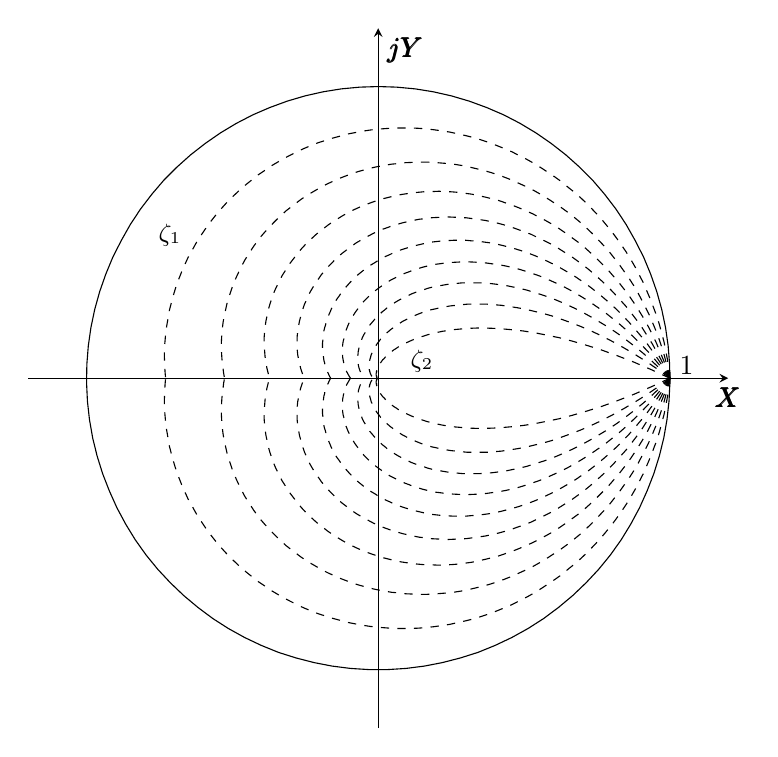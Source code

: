 % This file was created by matlab2tikz.
%
%The latest updates can be retrieved from
%  http://www.mathworks.com/matlabcentral/fileexchange/22022-matlab2tikz-matlab2tikz
%where you can also make suggestions and rate matlab2tikz.
%
\begin{tikzpicture}

\begin{axis}[%
  axis lines=center,
  width=3.5in,
  height=3.5in,
  scale only axis,
  xmin=-1.2,
  xmax=1.2,
  ymin=-1.2,
  ymax=1.2,
  xtick={1},
  ytick=\empty,
  %xticklabels={},
  xticklabel style={anchor=south west},
  x label style={anchor=north},
  xlabel={$\pmb{X}$},
  ylabel={$\pmb{jY}$}
]
\addplot [color=black, forget plot]
  table[row sep=crcr]{%
0	1\\
0.063	0.998\\
0.127	0.992\\
0.189	0.982\\
0.251	0.968\\
0.312	0.95\\
0.372	0.928\\
0.43	0.903\\
0.486	0.874\\
0.541	0.841\\
0.593	0.805\\
0.643	0.766\\
0.69	0.724\\
0.735	0.679\\
0.776	0.631\\
0.815	0.58\\
0.85	0.527\\
0.881	0.472\\
0.91	0.415\\
0.934	0.357\\
0.955	0.297\\
0.972	0.236\\
0.985	0.174\\
0.994	0.111\\
0.999	0.048\\
1.0	-0.016\\
0.997	-0.079\\
0.99	-0.142\\
0.979	-0.205\\
0.964	-0.266\\
0.945	-0.327\\
0.922	-0.386\\
0.896	-0.444\\
0.866	-0.5\\
0.833	-0.554\\
0.796	-0.606\\
0.756	-0.655\\
0.713	-0.701\\
0.667	-0.745\\
0.618	-0.786\\
0.567	-0.824\\
0.514	-0.858\\
0.458	-0.889\\
0.401	-0.916\\
0.342	-0.94\\
0.282	-0.959\\
0.22	-0.975\\
0.158	-0.987\\
0.095	-0.995\\
0.032	-0.999\\
-0.032	-0.999\\
-0.095	-0.995\\
-0.158	-0.987\\
-0.22	-0.975\\
-0.282	-0.959\\
-0.342	-0.94\\
-0.401	-0.916\\
-0.458	-0.889\\
-0.514	-0.858\\
-0.567	-0.824\\
-0.618	-0.786\\
-0.667	-0.745\\
-0.713	-0.701\\
-0.756	-0.655\\
-0.796	-0.606\\
-0.833	-0.554\\
-0.866	-0.5\\
-0.896	-0.444\\
-0.922	-0.386\\
-0.945	-0.327\\
-0.964	-0.266\\
-0.979	-0.205\\
-0.99	-0.142\\
-0.997	-0.079\\
-1.0	-0.016\\
-0.999	0.048\\
-0.994	0.111\\
-0.985	0.174\\
-0.972	0.236\\
-0.955	0.297\\
-0.934	0.357\\
-0.91	0.415\\
-0.881	0.472\\
-0.85	0.527\\
-0.815	0.58\\
-0.776	0.631\\
-0.735	0.679\\
-0.69	0.724\\
-0.643	0.766\\
-0.593	0.805\\
-0.541	0.841\\
-0.486	0.874\\
-0.43	0.903\\
-0.372	0.928\\
-0.312	0.95\\
-0.251	0.968\\
-0.189	0.982\\
-0.127	0.992\\
-0.063	0.998\\
-2.449e-16	1\\
};
\addplot [color=black, dashed, forget plot]
  table[row sep=crcr]{%
1	0\\
0.996	0.031\\
0.992	0.062\\
0.986	0.093\\
0.98	0.124\\
0.972	0.154\\
0.964	0.184\\
0.955	0.213\\
0.944	0.242\\
0.933	0.271\\
0.921	0.299\\
0.909	0.327\\
0.895	0.354\\
0.881	0.381\\
0.866	0.407\\
0.85	0.433\\
0.833	0.458\\
0.816	0.482\\
0.798	0.506\\
0.779	0.529\\
0.76	0.552\\
0.739	0.574\\
0.719	0.595\\
0.698	0.615\\
0.676	0.635\\
0.653	0.653\\
0.631	0.672\\
0.607	0.689\\
0.583	0.705\\
0.559	0.721\\
0.535	0.736\\
0.51	0.75\\
0.484	0.763\\
0.459	0.776\\
0.433	0.787\\
0.406	0.798\\
0.38	0.808\\
0.353	0.817\\
0.327	0.825\\
0.299	0.832\\
0.272	0.838\\
0.245	0.844\\
0.218	0.848\\
0.19	0.852\\
0.163	0.855\\
0.136	0.857\\
0.108	0.858\\
0.081	0.858\\
0.054	0.858\\
0.027	0.856\\
5.229e-17	0.854\\
-0.027	0.851\\
-0.053	0.847\\
-0.08	0.842\\
-0.106	0.837\\
-0.131	0.83\\
-0.157	0.823\\
-0.182	0.815\\
-0.207	0.807\\
-0.232	0.797\\
-0.256	0.787\\
-0.279	0.776\\
-0.303	0.764\\
-0.326	0.752\\
-0.348	0.739\\
-0.37	0.726\\
-0.391	0.711\\
-0.412	0.697\\
-0.432	0.681\\
-0.452	0.665\\
-0.471	0.649\\
-0.49	0.631\\
-0.508	0.614\\
-0.525	0.596\\
-0.542	0.577\\
-0.558	0.558\\
-0.573	0.539\\
-0.588	0.519\\
-0.602	0.498\\
-0.616	0.478\\
-0.628	0.457\\
-0.64	0.435\\
-0.652	0.414\\
-0.662	0.392\\
-0.672	0.37\\
-0.681	0.347\\
-0.69	0.325\\
-0.697	0.302\\
-0.704	0.279\\
-0.71	0.256\\
-0.716	0.233\\
-0.72	0.209\\
-0.724	0.186\\
-0.728	0.163\\
-0.73	0.139\\
-0.732	0.116\\
-0.733	0.093\\
-0.733	0.069\\
-0.732	0.046\\
-0.731	0.023\\
-0.729	8.931e-17\\
};
\addplot [color=black, dashed, forget plot]
  table[row sep=crcr]{%
1	-0\\
0.996	-0.031\\
0.992	-0.062\\
0.986	-0.093\\
0.98	-0.124\\
0.972	-0.154\\
0.964	-0.184\\
0.955	-0.213\\
0.944	-0.242\\
0.933	-0.271\\
0.921	-0.299\\
0.909	-0.327\\
0.895	-0.354\\
0.881	-0.381\\
0.866	-0.407\\
0.85	-0.433\\
0.833	-0.458\\
0.816	-0.482\\
0.798	-0.506\\
0.779	-0.529\\
0.76	-0.552\\
0.739	-0.574\\
0.719	-0.595\\
0.698	-0.615\\
0.676	-0.635\\
0.653	-0.653\\
0.631	-0.672\\
0.607	-0.689\\
0.583	-0.705\\
0.559	-0.721\\
0.535	-0.736\\
0.51	-0.75\\
0.484	-0.763\\
0.459	-0.776\\
0.433	-0.787\\
0.406	-0.798\\
0.38	-0.808\\
0.353	-0.817\\
0.327	-0.825\\
0.299	-0.832\\
0.272	-0.838\\
0.245	-0.844\\
0.218	-0.848\\
0.19	-0.852\\
0.163	-0.855\\
0.136	-0.857\\
0.108	-0.858\\
0.081	-0.858\\
0.054	-0.858\\
0.027	-0.856\\
5.229e-17	-0.854\\
-0.027	-0.851\\
-0.053	-0.847\\
-0.08	-0.842\\
-0.106	-0.837\\
-0.131	-0.83\\
-0.157	-0.823\\
-0.182	-0.815\\
-0.207	-0.807\\
-0.232	-0.797\\
-0.256	-0.787\\
-0.279	-0.776\\
-0.303	-0.764\\
-0.326	-0.752\\
-0.348	-0.739\\
-0.37	-0.726\\
-0.391	-0.711\\
-0.412	-0.697\\
-0.432	-0.681\\
-0.452	-0.665\\
-0.471	-0.649\\
-0.49	-0.631\\
-0.508	-0.614\\
-0.525	-0.596\\
-0.542	-0.577\\
-0.558	-0.558\\
-0.573	-0.539\\
-0.588	-0.519\\
-0.602	-0.498\\
-0.616	-0.478\\
-0.628	-0.457\\
-0.64	-0.435\\
-0.652	-0.414\\
-0.662	-0.392\\
-0.672	-0.37\\
-0.681	-0.347\\
-0.69	-0.325\\
-0.697	-0.302\\
-0.704	-0.279\\
-0.71	-0.256\\
-0.716	-0.233\\
-0.72	-0.209\\
-0.724	-0.186\\
-0.728	-0.163\\
-0.73	-0.139\\
-0.732	-0.116\\
-0.733	-0.093\\
-0.733	-0.069\\
-0.732	-0.046\\
-0.731	-0.023\\
-0.729	-8.931e-17\\
};
\addplot [color=black, dashed, forget plot]
  table[row sep=crcr]{%
1	0\\
0.993	0.031\\
0.985	0.062\\
0.977	0.092\\
0.967	0.122\\
0.957	0.151\\
0.945	0.18\\
0.933	0.209\\
0.92	0.236\\
0.906	0.263\\
0.892	0.29\\
0.877	0.316\\
0.861	0.341\\
0.844	0.365\\
0.827	0.389\\
0.809	0.412\\
0.791	0.435\\
0.772	0.456\\
0.752	0.477\\
0.732	0.498\\
0.712	0.517\\
0.691	0.536\\
0.669	0.554\\
0.647	0.571\\
0.625	0.587\\
0.602	0.602\\
0.579	0.617\\
0.556	0.631\\
0.533	0.644\\
0.509	0.656\\
0.485	0.667\\
0.461	0.678\\
0.436	0.688\\
0.412	0.697\\
0.387	0.705\\
0.363	0.712\\
0.338	0.718\\
0.313	0.724\\
0.289	0.729\\
0.264	0.733\\
0.239	0.736\\
0.214	0.738\\
0.19	0.74\\
0.166	0.741\\
0.141	0.741\\
0.117	0.74\\
0.093	0.739\\
0.07	0.736\\
0.046	0.734\\
0.023	0.73\\
4.444e-17	0.726\\
-0.023	0.721\\
-0.045	0.715\\
-0.067	0.709\\
-0.089	0.702\\
-0.11	0.694\\
-0.131	0.686\\
-0.151	0.677\\
-0.171	0.668\\
-0.191	0.658\\
-0.21	0.647\\
-0.229	0.636\\
-0.247	0.625\\
-0.265	0.613\\
-0.282	0.6\\
-0.299	0.587\\
-0.316	0.574\\
-0.331	0.56\\
-0.346	0.546\\
-0.361	0.531\\
-0.375	0.516\\
-0.389	0.501\\
-0.402	0.486\\
-0.414	0.47\\
-0.426	0.454\\
-0.437	0.437\\
-0.448	0.42\\
-0.458	0.404\\
-0.467	0.387\\
-0.476	0.369\\
-0.484	0.352\\
-0.492	0.334\\
-0.499	0.317\\
-0.505	0.299\\
-0.511	0.281\\
-0.517	0.263\\
-0.521	0.245\\
-0.525	0.227\\
-0.529	0.209\\
-0.532	0.191\\
-0.534	0.174\\
-0.536	0.156\\
-0.537	0.138\\
-0.538	0.12\\
-0.538	0.103\\
-0.537	0.085\\
-0.536	0.068\\
-0.534	0.051\\
-0.532	0.033\\
-0.53	0.017\\
-0.527	6.449e-17\\
};
\addplot [color=black, dashed, forget plot]
  table[row sep=crcr]{%
1	-0\\
0.993	-0.031\\
0.985	-0.062\\
0.977	-0.092\\
0.967	-0.122\\
0.957	-0.151\\
0.945	-0.18\\
0.933	-0.209\\
0.92	-0.236\\
0.906	-0.263\\
0.892	-0.29\\
0.877	-0.316\\
0.861	-0.341\\
0.844	-0.365\\
0.827	-0.389\\
0.809	-0.412\\
0.791	-0.435\\
0.772	-0.456\\
0.752	-0.477\\
0.732	-0.498\\
0.712	-0.517\\
0.691	-0.536\\
0.669	-0.554\\
0.647	-0.571\\
0.625	-0.587\\
0.602	-0.602\\
0.579	-0.617\\
0.556	-0.631\\
0.533	-0.644\\
0.509	-0.656\\
0.485	-0.667\\
0.461	-0.678\\
0.436	-0.688\\
0.412	-0.697\\
0.387	-0.705\\
0.363	-0.712\\
0.338	-0.718\\
0.313	-0.724\\
0.289	-0.729\\
0.264	-0.733\\
0.239	-0.736\\
0.214	-0.738\\
0.19	-0.74\\
0.166	-0.741\\
0.141	-0.741\\
0.117	-0.74\\
0.093	-0.739\\
0.07	-0.736\\
0.046	-0.734\\
0.023	-0.73\\
4.444e-17	-0.726\\
-0.023	-0.721\\
-0.045	-0.715\\
-0.067	-0.709\\
-0.089	-0.702\\
-0.11	-0.694\\
-0.131	-0.686\\
-0.151	-0.677\\
-0.171	-0.668\\
-0.191	-0.658\\
-0.21	-0.647\\
-0.229	-0.636\\
-0.247	-0.625\\
-0.265	-0.613\\
-0.282	-0.6\\
-0.299	-0.587\\
-0.316	-0.574\\
-0.331	-0.56\\
-0.346	-0.546\\
-0.361	-0.531\\
-0.375	-0.516\\
-0.389	-0.501\\
-0.402	-0.486\\
-0.414	-0.47\\
-0.426	-0.454\\
-0.437	-0.437\\
-0.448	-0.42\\
-0.458	-0.404\\
-0.467	-0.387\\
-0.476	-0.369\\
-0.484	-0.352\\
-0.492	-0.334\\
-0.499	-0.317\\
-0.505	-0.299\\
-0.511	-0.281\\
-0.517	-0.263\\
-0.521	-0.245\\
-0.525	-0.227\\
-0.529	-0.209\\
-0.532	-0.191\\
-0.534	-0.174\\
-0.536	-0.156\\
-0.537	-0.138\\
-0.538	-0.12\\
-0.538	-0.103\\
-0.537	-0.085\\
-0.536	-0.068\\
-0.534	-0.051\\
-0.532	-0.033\\
-0.53	-0.017\\
-0.527	-6.449e-17\\
};
\addplot [color=black, dashed, forget plot]
  table[row sep=crcr]{%
1	0\\
0.99	0.031\\
0.978	0.062\\
0.966	0.091\\
0.954	0.12\\
0.94	0.149\\
0.926	0.177\\
0.911	0.204\\
0.895	0.23\\
0.879	0.255\\
0.862	0.28\\
0.844	0.304\\
0.826	0.327\\
0.807	0.349\\
0.788	0.371\\
0.768	0.391\\
0.748	0.411\\
0.728	0.43\\
0.707	0.449\\
0.686	0.466\\
0.664	0.482\\
0.642	0.498\\
0.62	0.513\\
0.598	0.527\\
0.575	0.54\\
0.552	0.552\\
0.529	0.564\\
0.506	0.574\\
0.483	0.584\\
0.46	0.593\\
0.437	0.601\\
0.414	0.609\\
0.391	0.615\\
0.367	0.621\\
0.344	0.626\\
0.321	0.631\\
0.298	0.634\\
0.276	0.637\\
0.253	0.639\\
0.23	0.64\\
0.208	0.641\\
0.186	0.64\\
0.164	0.64\\
0.143	0.638\\
0.121	0.636\\
0.1	0.633\\
0.08	0.63\\
0.059	0.626\\
0.039	0.621\\
0.019	0.616\\
3.736e-17	0.61\\
-0.019	0.604\\
-0.038	0.597\\
-0.056	0.59\\
-0.074	0.582\\
-0.091	0.574\\
-0.108	0.565\\
-0.124	0.556\\
-0.14	0.546\\
-0.156	0.536\\
-0.171	0.526\\
-0.185	0.515\\
-0.2	0.504\\
-0.213	0.493\\
-0.226	0.481\\
-0.239	0.469\\
-0.251	0.457\\
-0.263	0.444\\
-0.274	0.431\\
-0.284	0.418\\
-0.294	0.405\\
-0.304	0.392\\
-0.313	0.378\\
-0.321	0.365\\
-0.33	0.351\\
-0.337	0.337\\
-0.344	0.323\\
-0.351	0.309\\
-0.357	0.295\\
-0.362	0.281\\
-0.367	0.267\\
-0.372	0.252\\
-0.376	0.238\\
-0.379	0.224\\
-0.382	0.21\\
-0.385	0.196\\
-0.387	0.182\\
-0.389	0.168\\
-0.39	0.154\\
-0.391	0.141\\
-0.391	0.127\\
-0.391	0.114\\
-0.39	0.1\\
-0.389	0.087\\
-0.388	0.074\\
-0.386	0.061\\
-0.384	0.049\\
-0.382	0.036\\
-0.379	0.024\\
-0.376	0.012\\
-0.372	4.56e-17\\
};
\addplot [color=black, dashed, forget plot]
  table[row sep=crcr]{%
1	-0\\
0.99	-0.031\\
0.978	-0.062\\
0.966	-0.091\\
0.954	-0.12\\
0.94	-0.149\\
0.926	-0.177\\
0.911	-0.204\\
0.895	-0.23\\
0.879	-0.255\\
0.862	-0.28\\
0.844	-0.304\\
0.826	-0.327\\
0.807	-0.349\\
0.788	-0.371\\
0.768	-0.391\\
0.748	-0.411\\
0.728	-0.43\\
0.707	-0.449\\
0.686	-0.466\\
0.664	-0.482\\
0.642	-0.498\\
0.62	-0.513\\
0.598	-0.527\\
0.575	-0.54\\
0.552	-0.552\\
0.529	-0.564\\
0.506	-0.574\\
0.483	-0.584\\
0.46	-0.593\\
0.437	-0.601\\
0.414	-0.609\\
0.391	-0.615\\
0.367	-0.621\\
0.344	-0.626\\
0.321	-0.631\\
0.298	-0.634\\
0.276	-0.637\\
0.253	-0.639\\
0.23	-0.64\\
0.208	-0.641\\
0.186	-0.64\\
0.164	-0.64\\
0.143	-0.638\\
0.121	-0.636\\
0.1	-0.633\\
0.08	-0.63\\
0.059	-0.626\\
0.039	-0.621\\
0.019	-0.616\\
3.736e-17	-0.61\\
-0.019	-0.604\\
-0.038	-0.597\\
-0.056	-0.59\\
-0.074	-0.582\\
-0.091	-0.574\\
-0.108	-0.565\\
-0.124	-0.556\\
-0.14	-0.546\\
-0.156	-0.536\\
-0.171	-0.526\\
-0.185	-0.515\\
-0.2	-0.504\\
-0.213	-0.493\\
-0.226	-0.481\\
-0.239	-0.469\\
-0.251	-0.457\\
-0.263	-0.444\\
-0.274	-0.431\\
-0.284	-0.418\\
-0.294	-0.405\\
-0.304	-0.392\\
-0.313	-0.378\\
-0.321	-0.365\\
-0.33	-0.351\\
-0.337	-0.337\\
-0.344	-0.323\\
-0.351	-0.309\\
-0.357	-0.295\\
-0.362	-0.281\\
-0.367	-0.267\\
-0.372	-0.252\\
-0.376	-0.238\\
-0.379	-0.224\\
-0.382	-0.21\\
-0.385	-0.196\\
-0.387	-0.182\\
-0.389	-0.168\\
-0.39	-0.154\\
-0.391	-0.141\\
-0.391	-0.127\\
-0.391	-0.114\\
-0.39	-0.1\\
-0.389	-0.087\\
-0.388	-0.074\\
-0.386	-0.061\\
-0.384	-0.049\\
-0.382	-0.036\\
-0.379	-0.024\\
-0.376	-0.012\\
-0.372	-4.56e-17\\
};
\addplot [color=black, dashed, forget plot]
  table[row sep=crcr]{%
1	0\\
0.986	0.031\\
0.971	0.061\\
0.955	0.09\\
0.939	0.119\\
0.922	0.146\\
0.905	0.173\\
0.887	0.198\\
0.868	0.223\\
0.849	0.247\\
0.829	0.269\\
0.809	0.291\\
0.789	0.312\\
0.768	0.332\\
0.747	0.351\\
0.725	0.37\\
0.704	0.387\\
0.682	0.403\\
0.66	0.419\\
0.637	0.433\\
0.615	0.447\\
0.592	0.46\\
0.57	0.471\\
0.547	0.482\\
0.525	0.493\\
0.502	0.502\\
0.479	0.51\\
0.457	0.518\\
0.434	0.525\\
0.412	0.531\\
0.39	0.536\\
0.367	0.541\\
0.346	0.544\\
0.324	0.547\\
0.302	0.55\\
0.281	0.551\\
0.26	0.552\\
0.239	0.553\\
0.219	0.552\\
0.198	0.551\\
0.179	0.55\\
0.159	0.547\\
0.14	0.545\\
0.121	0.541\\
0.102	0.537\\
0.084	0.533\\
0.067	0.528\\
0.049	0.523\\
0.033	0.517\\
0.016	0.511\\
3.085e-17	0.504\\
-0.016	0.497\\
-0.031	0.489\\
-0.046	0.481\\
-0.06	0.473\\
-0.074	0.465\\
-0.087	0.456\\
-0.1	0.447\\
-0.112	0.437\\
-0.124	0.428\\
-0.136	0.418\\
-0.147	0.408\\
-0.157	0.397\\
-0.167	0.387\\
-0.177	0.376\\
-0.186	0.365\\
-0.195	0.355\\
-0.203	0.343\\
-0.211	0.332\\
-0.218	0.321\\
-0.225	0.31\\
-0.232	0.298\\
-0.238	0.287\\
-0.243	0.276\\
-0.248	0.264\\
-0.253	0.253\\
-0.257	0.241\\
-0.261	0.23\\
-0.264	0.219\\
-0.267	0.207\\
-0.27	0.196\\
-0.272	0.185\\
-0.274	0.174\\
-0.276	0.163\\
-0.277	0.152\\
-0.278	0.142\\
-0.278	0.131\\
-0.278	0.12\\
-0.278	0.11\\
-0.278	0.1\\
-0.277	0.09\\
-0.276	0.08\\
-0.274	0.07\\
-0.273	0.061\\
-0.271	0.052\\
-0.268	0.043\\
-0.266	0.034\\
-0.263	0.025\\
-0.26	0.016\\
-0.257	0.008\\
-0.254	3.108e-17\\
};
\addplot [color=black, dashed, forget plot]
  table[row sep=crcr]{%
1	-0\\
0.986	-0.031\\
0.971	-0.061\\
0.955	-0.09\\
0.939	-0.119\\
0.922	-0.146\\
0.905	-0.173\\
0.887	-0.198\\
0.868	-0.223\\
0.849	-0.247\\
0.829	-0.269\\
0.809	-0.291\\
0.789	-0.312\\
0.768	-0.332\\
0.747	-0.351\\
0.725	-0.37\\
0.704	-0.387\\
0.682	-0.403\\
0.66	-0.419\\
0.637	-0.433\\
0.615	-0.447\\
0.592	-0.46\\
0.57	-0.471\\
0.547	-0.482\\
0.525	-0.493\\
0.502	-0.502\\
0.479	-0.51\\
0.457	-0.518\\
0.434	-0.525\\
0.412	-0.531\\
0.39	-0.536\\
0.367	-0.541\\
0.346	-0.544\\
0.324	-0.547\\
0.302	-0.55\\
0.281	-0.551\\
0.26	-0.552\\
0.239	-0.553\\
0.219	-0.552\\
0.198	-0.551\\
0.179	-0.55\\
0.159	-0.547\\
0.14	-0.545\\
0.121	-0.541\\
0.102	-0.537\\
0.084	-0.533\\
0.067	-0.528\\
0.049	-0.523\\
0.033	-0.517\\
0.016	-0.511\\
3.085e-17	-0.504\\
-0.016	-0.497\\
-0.031	-0.489\\
-0.046	-0.481\\
-0.06	-0.473\\
-0.074	-0.465\\
-0.087	-0.456\\
-0.1	-0.447\\
-0.112	-0.437\\
-0.124	-0.428\\
-0.136	-0.418\\
-0.147	-0.408\\
-0.157	-0.397\\
-0.167	-0.387\\
-0.177	-0.376\\
-0.186	-0.365\\
-0.195	-0.355\\
-0.203	-0.343\\
-0.211	-0.332\\
-0.218	-0.321\\
-0.225	-0.31\\
-0.232	-0.298\\
-0.238	-0.287\\
-0.243	-0.276\\
-0.248	-0.264\\
-0.253	-0.253\\
-0.257	-0.241\\
-0.261	-0.23\\
-0.264	-0.219\\
-0.267	-0.207\\
-0.27	-0.196\\
-0.272	-0.185\\
-0.274	-0.174\\
-0.276	-0.163\\
-0.277	-0.152\\
-0.278	-0.142\\
-0.278	-0.131\\
-0.278	-0.12\\
-0.278	-0.11\\
-0.278	-0.1\\
-0.277	-0.09\\
-0.276	-0.08\\
-0.274	-0.07\\
-0.273	-0.061\\
-0.271	-0.052\\
-0.268	-0.043\\
-0.266	-0.034\\
-0.263	-0.025\\
-0.26	-0.016\\
-0.257	-0.008\\
-0.254	-3.108e-17\\
};
\addplot [color=black, dashed, forget plot]
  table[row sep=crcr]{%
1	0\\
0.982	0.031\\
0.962	0.061\\
0.943	0.089\\
0.923	0.117\\
0.902	0.143\\
0.881	0.168\\
0.86	0.192\\
0.838	0.215\\
0.816	0.237\\
0.793	0.258\\
0.771	0.277\\
0.748	0.296\\
0.725	0.314\\
0.702	0.33\\
0.679	0.346\\
0.656	0.36\\
0.632	0.374\\
0.609	0.387\\
0.586	0.398\\
0.563	0.409\\
0.54	0.419\\
0.517	0.428\\
0.494	0.436\\
0.472	0.443\\
0.449	0.449\\
0.427	0.455\\
0.405	0.46\\
0.384	0.464\\
0.362	0.467\\
0.341	0.47\\
0.32	0.471\\
0.3	0.473\\
0.28	0.473\\
0.26	0.473\\
0.241	0.472\\
0.222	0.471\\
0.203	0.469\\
0.185	0.467\\
0.167	0.464\\
0.15	0.46\\
0.133	0.456\\
0.116	0.452\\
0.1	0.447\\
0.084	0.442\\
0.069	0.437\\
0.054	0.431\\
0.04	0.424\\
0.026	0.418\\
0.013	0.411\\
2.472e-17	0.404\\
-0.012	0.396\\
-0.024	0.389\\
-0.036	0.381\\
-0.047	0.373\\
-0.058	0.364\\
-0.068	0.356\\
-0.078	0.347\\
-0.087	0.338\\
-0.096	0.329\\
-0.104	0.32\\
-0.112	0.311\\
-0.12	0.302\\
-0.127	0.293\\
-0.133	0.283\\
-0.14	0.274\\
-0.146	0.265\\
-0.151	0.255\\
-0.156	0.246\\
-0.161	0.237\\
-0.165	0.227\\
-0.169	0.218\\
-0.173	0.209\\
-0.176	0.2\\
-0.179	0.19\\
-0.181	0.181\\
-0.184	0.172\\
-0.186	0.164\\
-0.187	0.155\\
-0.189	0.146\\
-0.19	0.138\\
-0.19	0.129\\
-0.191	0.121\\
-0.191	0.113\\
-0.191	0.105\\
-0.191	0.097\\
-0.19	0.089\\
-0.189	0.082\\
-0.188	0.075\\
-0.187	0.067\\
-0.186	0.06\\
-0.184	0.054\\
-0.183	0.047\\
-0.181	0.04\\
-0.179	0.034\\
-0.176	0.028\\
-0.174	0.022\\
-0.171	0.016\\
-0.169	0.011\\
-0.166	0.005\\
-0.163	1.997e-17\\
};
\addplot [color=black, dashed, forget plot]
  table[row sep=crcr]{%
1	-0\\
0.982	-0.031\\
0.962	-0.061\\
0.943	-0.089\\
0.923	-0.117\\
0.902	-0.143\\
0.881	-0.168\\
0.86	-0.192\\
0.838	-0.215\\
0.816	-0.237\\
0.793	-0.258\\
0.771	-0.277\\
0.748	-0.296\\
0.725	-0.314\\
0.702	-0.33\\
0.679	-0.346\\
0.656	-0.36\\
0.632	-0.374\\
0.609	-0.387\\
0.586	-0.398\\
0.563	-0.409\\
0.54	-0.419\\
0.517	-0.428\\
0.494	-0.436\\
0.472	-0.443\\
0.449	-0.449\\
0.427	-0.455\\
0.405	-0.46\\
0.384	-0.464\\
0.362	-0.467\\
0.341	-0.47\\
0.32	-0.471\\
0.3	-0.473\\
0.28	-0.473\\
0.26	-0.473\\
0.241	-0.472\\
0.222	-0.471\\
0.203	-0.469\\
0.185	-0.467\\
0.167	-0.464\\
0.15	-0.46\\
0.133	-0.456\\
0.116	-0.452\\
0.1	-0.447\\
0.084	-0.442\\
0.069	-0.437\\
0.054	-0.431\\
0.04	-0.424\\
0.026	-0.418\\
0.013	-0.411\\
2.472e-17	-0.404\\
-0.012	-0.396\\
-0.024	-0.389\\
-0.036	-0.381\\
-0.047	-0.373\\
-0.058	-0.364\\
-0.068	-0.356\\
-0.078	-0.347\\
-0.087	-0.338\\
-0.096	-0.329\\
-0.104	-0.32\\
-0.112	-0.311\\
-0.12	-0.302\\
-0.127	-0.293\\
-0.133	-0.283\\
-0.14	-0.274\\
-0.146	-0.265\\
-0.151	-0.255\\
-0.156	-0.246\\
-0.161	-0.237\\
-0.165	-0.227\\
-0.169	-0.218\\
-0.173	-0.209\\
-0.176	-0.2\\
-0.179	-0.19\\
-0.181	-0.181\\
-0.184	-0.172\\
-0.186	-0.164\\
-0.187	-0.155\\
-0.189	-0.146\\
-0.19	-0.138\\
-0.19	-0.129\\
-0.191	-0.121\\
-0.191	-0.113\\
-0.191	-0.105\\
-0.191	-0.097\\
-0.19	-0.089\\
-0.189	-0.082\\
-0.188	-0.075\\
-0.187	-0.067\\
-0.186	-0.06\\
-0.184	-0.054\\
-0.183	-0.047\\
-0.181	-0.04\\
-0.179	-0.034\\
-0.176	-0.028\\
-0.174	-0.022\\
-0.171	-0.016\\
-0.169	-0.011\\
-0.166	-0.005\\
-0.163	-1.997e-17\\
};
\addplot [color=black, dashed, forget plot]
  table[row sep=crcr]{%
1	0\\
0.976	0.031\\
0.952	0.06\\
0.928	0.088\\
0.903	0.114\\
0.878	0.139\\
0.853	0.163\\
0.828	0.185\\
0.802	0.206\\
0.777	0.226\\
0.751	0.244\\
0.726	0.261\\
0.701	0.277\\
0.676	0.292\\
0.651	0.306\\
0.626	0.319\\
0.601	0.33\\
0.577	0.341\\
0.552	0.351\\
0.529	0.359\\
0.505	0.367\\
0.482	0.374\\
0.459	0.38\\
0.436	0.385\\
0.414	0.389\\
0.392	0.392\\
0.371	0.395\\
0.35	0.397\\
0.33	0.398\\
0.309	0.399\\
0.29	0.399\\
0.271	0.398\\
0.252	0.397\\
0.234	0.396\\
0.216	0.393\\
0.199	0.391\\
0.182	0.387\\
0.166	0.384\\
0.15	0.38\\
0.135	0.375\\
0.12	0.371\\
0.106	0.365\\
0.092	0.36\\
0.079	0.354\\
0.066	0.348\\
0.054	0.342\\
0.042	0.336\\
0.031	0.329\\
0.02	0.322\\
0.01	0.315\\
1.885e-17	0.308\\
-0.009	0.301\\
-0.018	0.293\\
-0.027	0.286\\
-0.035	0.278\\
-0.043	0.27\\
-0.05	0.263\\
-0.057	0.255\\
-0.063	0.247\\
-0.069	0.239\\
-0.075	0.231\\
-0.08	0.224\\
-0.085	0.216\\
-0.09	0.208\\
-0.094	0.2\\
-0.098	0.193\\
-0.102	0.185\\
-0.105	0.178\\
-0.108	0.17\\
-0.111	0.163\\
-0.113	0.155\\
-0.115	0.148\\
-0.117	0.141\\
-0.118	0.134\\
-0.12	0.127\\
-0.121	0.121\\
-0.122	0.114\\
-0.122	0.108\\
-0.123	0.101\\
-0.123	0.095\\
-0.123	0.089\\
-0.123	0.083\\
-0.122	0.078\\
-0.122	0.072\\
-0.121	0.067\\
-0.12	0.061\\
-0.119	0.056\\
-0.118	0.051\\
-0.117	0.046\\
-0.116	0.042\\
-0.114	0.037\\
-0.113	0.033\\
-0.111	0.028\\
-0.109	0.024\\
-0.107	0.02\\
-0.105	0.017\\
-0.103	0.013\\
-0.101	0.01\\
-0.099	0.006\\
-0.097	0.003\\
-0.095	1.161e-17\\
};
\addplot [color=black, dashed, forget plot]
  table[row sep=crcr]{%
1	-0\\
0.976	-0.031\\
0.952	-0.06\\
0.928	-0.088\\
0.903	-0.114\\
0.878	-0.139\\
0.853	-0.163\\
0.828	-0.185\\
0.802	-0.206\\
0.777	-0.226\\
0.751	-0.244\\
0.726	-0.261\\
0.701	-0.277\\
0.676	-0.292\\
0.651	-0.306\\
0.626	-0.319\\
0.601	-0.33\\
0.577	-0.341\\
0.552	-0.351\\
0.529	-0.359\\
0.505	-0.367\\
0.482	-0.374\\
0.459	-0.38\\
0.436	-0.385\\
0.414	-0.389\\
0.392	-0.392\\
0.371	-0.395\\
0.35	-0.397\\
0.33	-0.398\\
0.309	-0.399\\
0.29	-0.399\\
0.271	-0.398\\
0.252	-0.397\\
0.234	-0.396\\
0.216	-0.393\\
0.199	-0.391\\
0.182	-0.387\\
0.166	-0.384\\
0.15	-0.38\\
0.135	-0.375\\
0.12	-0.371\\
0.106	-0.365\\
0.092	-0.36\\
0.079	-0.354\\
0.066	-0.348\\
0.054	-0.342\\
0.042	-0.336\\
0.031	-0.329\\
0.02	-0.322\\
0.01	-0.315\\
1.885e-17	-0.308\\
-0.009	-0.301\\
-0.018	-0.293\\
-0.027	-0.286\\
-0.035	-0.278\\
-0.043	-0.27\\
-0.05	-0.263\\
-0.057	-0.255\\
-0.063	-0.247\\
-0.069	-0.239\\
-0.075	-0.231\\
-0.08	-0.224\\
-0.085	-0.216\\
-0.09	-0.208\\
-0.094	-0.2\\
-0.098	-0.193\\
-0.102	-0.185\\
-0.105	-0.178\\
-0.108	-0.17\\
-0.111	-0.163\\
-0.113	-0.155\\
-0.115	-0.148\\
-0.117	-0.141\\
-0.118	-0.134\\
-0.12	-0.127\\
-0.121	-0.121\\
-0.122	-0.114\\
-0.122	-0.108\\
-0.123	-0.101\\
-0.123	-0.095\\
-0.123	-0.089\\
-0.123	-0.083\\
-0.122	-0.078\\
-0.122	-0.072\\
-0.121	-0.067\\
-0.12	-0.061\\
-0.119	-0.056\\
-0.118	-0.051\\
-0.117	-0.046\\
-0.116	-0.042\\
-0.114	-0.037\\
-0.113	-0.033\\
-0.111	-0.028\\
-0.109	-0.024\\
-0.107	-0.02\\
-0.105	-0.017\\
-0.103	-0.013\\
-0.101	-0.01\\
-0.099	-0.006\\
-0.097	-0.003\\
-0.095	-1.161e-17\\
};
\addplot [color=black, dashed, forget plot]
  table[row sep=crcr]{%
1	0\\
0.969	0.03\\
0.938	0.059\\
0.908	0.086\\
0.877	0.111\\
0.847	0.134\\
0.817	0.156\\
0.787	0.176\\
0.757	0.194\\
0.728	0.211\\
0.699	0.227\\
0.671	0.241\\
0.643	0.254\\
0.615	0.266\\
0.588	0.277\\
0.561	0.286\\
0.535	0.294\\
0.51	0.302\\
0.485	0.308\\
0.461	0.313\\
0.437	0.318\\
0.414	0.321\\
0.391	0.324\\
0.369	0.326\\
0.348	0.327\\
0.327	0.327\\
0.307	0.327\\
0.288	0.327\\
0.269	0.325\\
0.251	0.324\\
0.233	0.321\\
0.216	0.318\\
0.2	0.315\\
0.184	0.312\\
0.169	0.308\\
0.155	0.303\\
0.141	0.299\\
0.127	0.294\\
0.114	0.289\\
0.102	0.283\\
0.09	0.278\\
0.079	0.272\\
0.068	0.266\\
0.058	0.26\\
0.048	0.253\\
0.039	0.247\\
0.03	0.241\\
0.022	0.234\\
0.014	0.228\\
0.007	0.221\\
1.313e-17	0.214\\
-0.007	0.208\\
-0.013	0.201\\
-0.018	0.195\\
-0.024	0.188\\
-0.029	0.182\\
-0.033	0.175\\
-0.038	0.169\\
-0.042	0.162\\
-0.045	0.156\\
-0.049	0.15\\
-0.052	0.144\\
-0.055	0.138\\
-0.057	0.132\\
-0.059	0.126\\
-0.061	0.12\\
-0.063	0.115\\
-0.065	0.109\\
-0.066	0.104\\
-0.067	0.099\\
-0.068	0.094\\
-0.069	0.089\\
-0.069	0.084\\
-0.07	0.079\\
-0.07	0.075\\
-0.07	0.07\\
-0.07	0.066\\
-0.07	0.062\\
-0.07	0.058\\
-0.069	0.054\\
-0.069	0.05\\
-0.068	0.046\\
-0.068	0.043\\
-0.067	0.04\\
-0.066	0.036\\
-0.065	0.033\\
-0.064	0.03\\
-0.063	0.027\\
-0.062	0.024\\
-0.061	0.022\\
-0.06	0.019\\
-0.058	0.017\\
-0.057	0.015\\
-0.056	0.012\\
-0.054	0.01\\
-0.053	0.008\\
-0.052	0.007\\
-0.05	0.005\\
-0.049	0.003\\
-0.047	0.001\\
-0.046	5.632e-18\\
};
\addplot [color=black, dashed, forget plot]
  table[row sep=crcr]{%
1	-0\\
0.969	-0.03\\
0.938	-0.059\\
0.908	-0.086\\
0.877	-0.111\\
0.847	-0.134\\
0.817	-0.156\\
0.787	-0.176\\
0.757	-0.194\\
0.728	-0.211\\
0.699	-0.227\\
0.671	-0.241\\
0.643	-0.254\\
0.615	-0.266\\
0.588	-0.277\\
0.561	-0.286\\
0.535	-0.294\\
0.51	-0.302\\
0.485	-0.308\\
0.461	-0.313\\
0.437	-0.318\\
0.414	-0.321\\
0.391	-0.324\\
0.369	-0.326\\
0.348	-0.327\\
0.327	-0.327\\
0.307	-0.327\\
0.288	-0.327\\
0.269	-0.325\\
0.251	-0.324\\
0.233	-0.321\\
0.216	-0.318\\
0.2	-0.315\\
0.184	-0.312\\
0.169	-0.308\\
0.155	-0.303\\
0.141	-0.299\\
0.127	-0.294\\
0.114	-0.289\\
0.102	-0.283\\
0.09	-0.278\\
0.079	-0.272\\
0.068	-0.266\\
0.058	-0.26\\
0.048	-0.253\\
0.039	-0.247\\
0.03	-0.241\\
0.022	-0.234\\
0.014	-0.228\\
0.007	-0.221\\
1.313e-17	-0.214\\
-0.007	-0.208\\
-0.013	-0.201\\
-0.018	-0.195\\
-0.024	-0.188\\
-0.029	-0.182\\
-0.033	-0.175\\
-0.038	-0.169\\
-0.042	-0.162\\
-0.045	-0.156\\
-0.049	-0.15\\
-0.052	-0.144\\
-0.055	-0.138\\
-0.057	-0.132\\
-0.059	-0.126\\
-0.061	-0.12\\
-0.063	-0.115\\
-0.065	-0.109\\
-0.066	-0.104\\
-0.067	-0.099\\
-0.068	-0.094\\
-0.069	-0.089\\
-0.069	-0.084\\
-0.07	-0.079\\
-0.07	-0.075\\
-0.07	-0.07\\
-0.07	-0.066\\
-0.07	-0.062\\
-0.07	-0.058\\
-0.069	-0.054\\
-0.069	-0.05\\
-0.068	-0.046\\
-0.068	-0.043\\
-0.067	-0.04\\
-0.066	-0.036\\
-0.065	-0.033\\
-0.064	-0.03\\
-0.063	-0.027\\
-0.062	-0.024\\
-0.061	-0.022\\
-0.06	-0.019\\
-0.058	-0.017\\
-0.057	-0.015\\
-0.056	-0.012\\
-0.054	-0.01\\
-0.053	-0.008\\
-0.052	-0.007\\
-0.05	-0.005\\
-0.049	-0.003\\
-0.047	-0.001\\
-0.046	-5.632e-18\\
};
\addplot [color=black, dashed, forget plot]
  table[row sep=crcr]{%
1	0\\
0.959	0.03\\
0.918	0.058\\
0.878	0.083\\
0.839	0.106\\
0.801	0.127\\
0.764	0.146\\
0.728	0.163\\
0.693	0.178\\
0.659	0.191\\
0.626	0.203\\
0.594	0.214\\
0.562	0.223\\
0.532	0.23\\
0.503	0.237\\
0.475	0.242\\
0.448	0.246\\
0.422	0.25\\
0.397	0.252\\
0.373	0.254\\
0.35	0.254\\
0.328	0.254\\
0.307	0.254\\
0.286	0.252\\
0.267	0.25\\
0.248	0.248\\
0.23	0.245\\
0.213	0.242\\
0.197	0.238\\
0.182	0.235\\
0.167	0.23\\
0.153	0.226\\
0.14	0.221\\
0.128	0.216\\
0.116	0.211\\
0.105	0.206\\
0.094	0.2\\
0.084	0.195\\
0.075	0.189\\
0.066	0.184\\
0.058	0.178\\
0.05	0.172\\
0.043	0.167\\
0.036	0.161\\
0.03	0.156\\
0.024	0.15\\
0.018	0.144\\
0.013	0.139\\
0.008	0.134\\
0.004	0.128\\
7.54e-18	0.123\\
-0.004	0.118\\
-0.007	0.113\\
-0.01	0.108\\
-0.013	0.103\\
-0.016	0.099\\
-0.018	0.094\\
-0.02	0.09\\
-0.022	0.085\\
-0.024	0.081\\
-0.025	0.077\\
-0.026	0.073\\
-0.027	0.069\\
-0.028	0.066\\
-0.029	0.062\\
-0.03	0.059\\
-0.03	0.055\\
-0.031	0.052\\
-0.031	0.049\\
-0.031	0.046\\
-0.031	0.043\\
-0.031	0.04\\
-0.031	0.038\\
-0.031	0.035\\
-0.031	0.033\\
-0.031	0.031\\
-0.03	0.028\\
-0.03	0.026\\
-0.029	0.024\\
-0.029	0.022\\
-0.028	0.021\\
-0.028	0.019\\
-0.027	0.017\\
-0.027	0.016\\
-0.026	0.014\\
-0.025	0.013\\
-0.025	0.012\\
-0.024	0.01\\
-0.023	0.009\\
-0.023	0.008\\
-0.022	0.007\\
-0.021	0.006\\
-0.021	0.005\\
-0.02	0.004\\
-0.019	0.004\\
-0.018	0.003\\
-0.018	0.002\\
-0.017	0.002\\
-0.016	0.001\\
-0.016	0.0\\
-0.015	1.857e-18\\
};
\addplot [color=black, dashed, forget plot]
  table[row sep=crcr]{%
1	-0\\
0.959	-0.03\\
0.918	-0.058\\
0.878	-0.083\\
0.839	-0.106\\
0.801	-0.127\\
0.764	-0.146\\
0.728	-0.163\\
0.693	-0.178\\
0.659	-0.191\\
0.626	-0.203\\
0.594	-0.214\\
0.562	-0.223\\
0.532	-0.23\\
0.503	-0.237\\
0.475	-0.242\\
0.448	-0.246\\
0.422	-0.25\\
0.397	-0.252\\
0.373	-0.254\\
0.35	-0.254\\
0.328	-0.254\\
0.307	-0.254\\
0.286	-0.252\\
0.267	-0.25\\
0.248	-0.248\\
0.23	-0.245\\
0.213	-0.242\\
0.197	-0.238\\
0.182	-0.235\\
0.167	-0.23\\
0.153	-0.226\\
0.14	-0.221\\
0.128	-0.216\\
0.116	-0.211\\
0.105	-0.206\\
0.094	-0.2\\
0.084	-0.195\\
0.075	-0.189\\
0.066	-0.184\\
0.058	-0.178\\
0.05	-0.172\\
0.043	-0.167\\
0.036	-0.161\\
0.03	-0.156\\
0.024	-0.15\\
0.018	-0.144\\
0.013	-0.139\\
0.008	-0.134\\
0.004	-0.128\\
7.54e-18	-0.123\\
-0.004	-0.118\\
-0.007	-0.113\\
-0.01	-0.108\\
-0.013	-0.103\\
-0.016	-0.099\\
-0.018	-0.094\\
-0.02	-0.09\\
-0.022	-0.085\\
-0.024	-0.081\\
-0.025	-0.077\\
-0.026	-0.073\\
-0.027	-0.069\\
-0.028	-0.066\\
-0.029	-0.062\\
-0.03	-0.059\\
-0.03	-0.055\\
-0.031	-0.052\\
-0.031	-0.049\\
-0.031	-0.046\\
-0.031	-0.043\\
-0.031	-0.04\\
-0.031	-0.038\\
-0.031	-0.035\\
-0.031	-0.033\\
-0.031	-0.031\\
-0.03	-0.028\\
-0.03	-0.026\\
-0.029	-0.024\\
-0.029	-0.022\\
-0.028	-0.021\\
-0.028	-0.019\\
-0.027	-0.017\\
-0.027	-0.016\\
-0.026	-0.014\\
-0.025	-0.013\\
-0.025	-0.012\\
-0.024	-0.01\\
-0.023	-0.009\\
-0.023	-0.008\\
-0.022	-0.007\\
-0.021	-0.006\\
-0.021	-0.005\\
-0.02	-0.004\\
-0.019	-0.004\\
-0.018	-0.003\\
-0.018	-0.002\\
-0.017	-0.002\\
-0.016	-0.001\\
-0.016	-0.0\\
-0.015	-1.857e-18\\
};
\addplot [color=black, dashed, forget plot]
  table[row sep=crcr]{%
1	0\\
0.937	0.029\\
0.877	0.055\\
0.82	0.077\\
0.765	0.097\\
0.714	0.113\\
0.666	0.127\\
0.62	0.139\\
0.576	0.148\\
0.536	0.156\\
0.497	0.162\\
0.461	0.166\\
0.427	0.169\\
0.395	0.171\\
0.365	0.172\\
0.337	0.172\\
0.31	0.171\\
0.286	0.169\\
0.263	0.167\\
0.241	0.164\\
0.221	0.161\\
0.202	0.157\\
0.185	0.153\\
0.169	0.149\\
0.154	0.144\\
0.14	0.14\\
0.127	0.135\\
0.115	0.13\\
0.104	0.125\\
0.093	0.12\\
0.084	0.116\\
0.075	0.111\\
0.067	0.106\\
0.06	0.101\\
0.053	0.097\\
0.047	0.092\\
0.041	0.088\\
0.036	0.083\\
0.031	0.079\\
0.027	0.075\\
0.023	0.071\\
0.02	0.067\\
0.016	0.064\\
0.013	0.06\\
0.011	0.057\\
0.008	0.053\\
0.006	0.05\\
0.004	0.047\\
0.003	0.044\\
0.001	0.042\\
2.39e-18	0.039\\
-0.001	0.037\\
-0.002	0.034\\
-0.003	0.032\\
-0.004	0.03\\
-0.004	0.028\\
-0.005	0.026\\
-0.005	0.024\\
-0.006	0.023\\
-0.006	0.021\\
-0.006	0.019\\
-0.006	0.018\\
-0.007	0.017\\
-0.007	0.015\\
-0.007	0.014\\
-0.007	0.013\\
-0.007	0.012\\
-0.007	0.011\\
-0.007	0.01\\
-0.006	0.009\\
-0.006	0.009\\
-0.006	0.008\\
-0.006	0.007\\
-0.006	0.007\\
-0.006	0.006\\
-0.005	0.005\\
-0.005	0.005\\
-0.005	0.004\\
-0.005	0.004\\
-0.005	0.004\\
-0.005	0.003\\
-0.004	0.003\\
-0.004	0.003\\
-0.004	0.002\\
-0.004	0.002\\
-0.004	0.002\\
-0.003	0.002\\
-0.003	0.001\\
-0.003	0.001\\
-0.003	0.001\\
-0.003	0.001\\
-0.003	0.001\\
-0.002	0.001\\
-0.002	0.001\\
-0.002	0.0\\
-0.002	0.0\\
-0.002	0.0\\
-0.002	0.0\\
-0.002	0.0\\
-0.002	5.107e-05\\
-0.002	1.866e-19\\
};
\addplot [color=black, dashed, forget plot]
  table[row sep=crcr]{%
1	-0\\
0.937	-0.029\\
0.877	-0.055\\
0.82	-0.077\\
0.765	-0.097\\
0.714	-0.113\\
0.666	-0.127\\
0.62	-0.139\\
0.576	-0.148\\
0.536	-0.156\\
0.497	-0.162\\
0.461	-0.166\\
0.427	-0.169\\
0.395	-0.171\\
0.365	-0.172\\
0.337	-0.172\\
0.31	-0.171\\
0.286	-0.169\\
0.263	-0.167\\
0.241	-0.164\\
0.221	-0.161\\
0.202	-0.157\\
0.185	-0.153\\
0.169	-0.149\\
0.154	-0.144\\
0.14	-0.14\\
0.127	-0.135\\
0.115	-0.13\\
0.104	-0.125\\
0.093	-0.12\\
0.084	-0.116\\
0.075	-0.111\\
0.067	-0.106\\
0.06	-0.101\\
0.053	-0.097\\
0.047	-0.092\\
0.041	-0.088\\
0.036	-0.083\\
0.031	-0.079\\
0.027	-0.075\\
0.023	-0.071\\
0.02	-0.067\\
0.016	-0.064\\
0.013	-0.06\\
0.011	-0.057\\
0.008	-0.053\\
0.006	-0.05\\
0.004	-0.047\\
0.003	-0.044\\
0.001	-0.042\\
2.39e-18	-0.039\\
-0.001	-0.037\\
-0.002	-0.034\\
-0.003	-0.032\\
-0.004	-0.03\\
-0.004	-0.028\\
-0.005	-0.026\\
-0.005	-0.024\\
-0.006	-0.023\\
-0.006	-0.021\\
-0.006	-0.019\\
-0.006	-0.018\\
-0.007	-0.017\\
-0.007	-0.015\\
-0.007	-0.014\\
-0.007	-0.013\\
-0.007	-0.012\\
-0.007	-0.011\\
-0.007	-0.01\\
-0.006	-0.009\\
-0.006	-0.009\\
-0.006	-0.008\\
-0.006	-0.007\\
-0.006	-0.007\\
-0.006	-0.006\\
-0.005	-0.005\\
-0.005	-0.005\\
-0.005	-0.004\\
-0.005	-0.004\\
-0.005	-0.004\\
-0.005	-0.003\\
-0.004	-0.003\\
-0.004	-0.003\\
-0.004	-0.002\\
-0.004	-0.002\\
-0.004	-0.002\\
-0.003	-0.002\\
-0.003	-0.001\\
-0.003	-0.001\\
-0.003	-0.001\\
-0.003	-0.001\\
-0.003	-0.001\\
-0.002	-0.001\\
-0.002	-0.001\\
-0.002	-0.0\\
-0.002	-0.0\\
-0.002	-0.0\\
-0.002	-0.0\\
-0.002	-0.0\\
-0.002	-5.107e-05\\
-0.002	-1.866e-19\\
};
\end{axis}

\draw (1.8,6) node[anchor=south] {\small $\zeta_1$};
\draw (5,4.4) node[anchor=south] {\small $\zeta_2$};

\end{tikzpicture}%